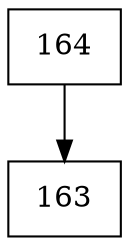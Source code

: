 digraph G {
  node [shape=record];
  node0 [label="{164}"];
  node0 -> node1;
  node1 [label="{163}"];
}
